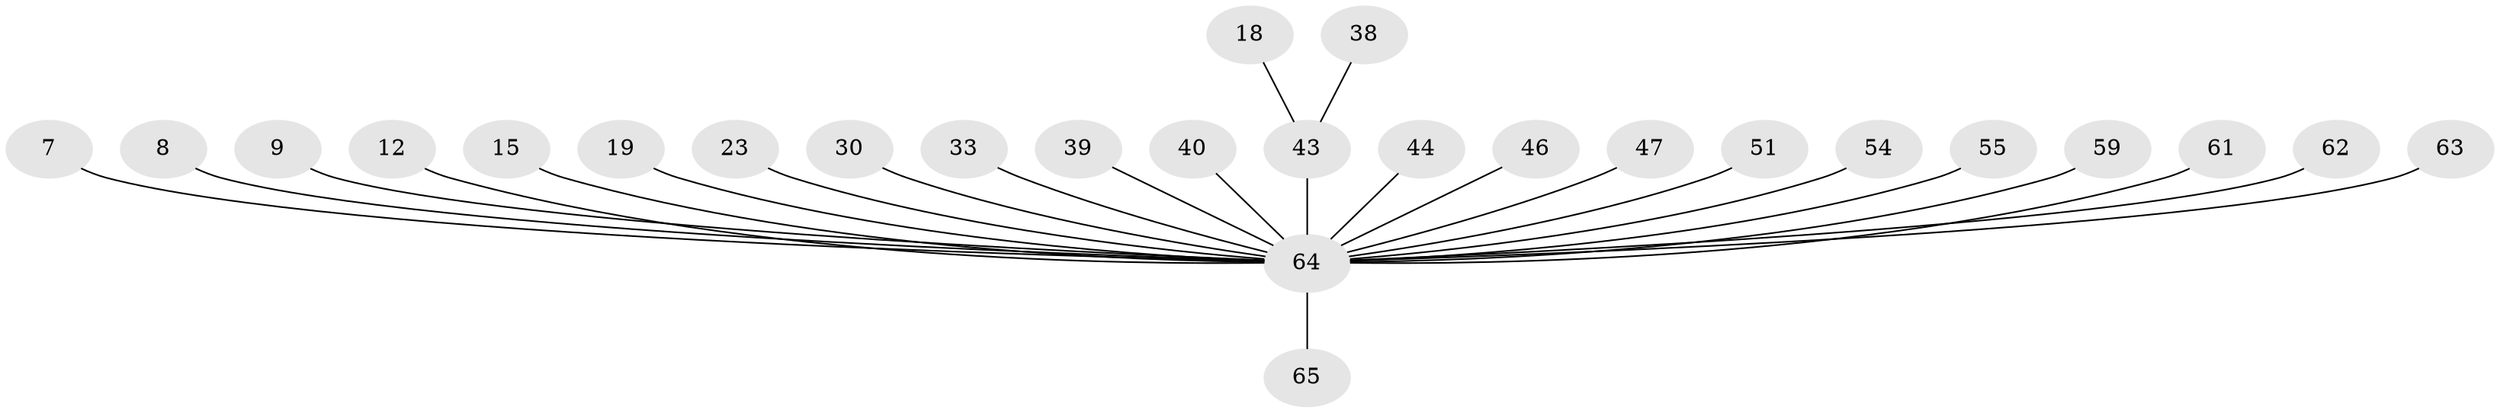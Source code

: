 // original degree distribution, {5: 0.03076923076923077, 14: 0.015384615384615385, 1: 0.6923076923076923, 7: 0.03076923076923077, 4: 0.015384615384615385, 11: 0.015384615384615385, 2: 0.15384615384615385, 3: 0.03076923076923077, 6: 0.015384615384615385}
// Generated by graph-tools (version 1.1) at 2025/50/03/04/25 21:50:39]
// undirected, 26 vertices, 25 edges
graph export_dot {
graph [start="1"]
  node [color=gray90,style=filled];
  7;
  8;
  9;
  12;
  15;
  18;
  19;
  23;
  30;
  33;
  38;
  39;
  40;
  43 [super="+10"];
  44 [super="+20"];
  46 [super="+36"];
  47;
  51;
  54 [super="+48"];
  55;
  59;
  61 [super="+52"];
  62;
  63 [super="+58"];
  64 [super="+11+13+26+29+31+37+41+45+56+57+60+6"];
  65;
  7 -- 64;
  8 -- 64;
  9 -- 64;
  12 -- 64;
  15 -- 64;
  18 -- 43;
  19 -- 64;
  23 -- 64;
  30 -- 64;
  33 -- 64;
  38 -- 43;
  39 -- 64;
  40 -- 64;
  43 -- 64 [weight=2];
  44 -- 64;
  46 -- 64;
  47 -- 64;
  51 -- 64;
  54 -- 64;
  55 -- 64;
  59 -- 64;
  61 -- 64;
  62 -- 64;
  63 -- 64;
  64 -- 65;
}
